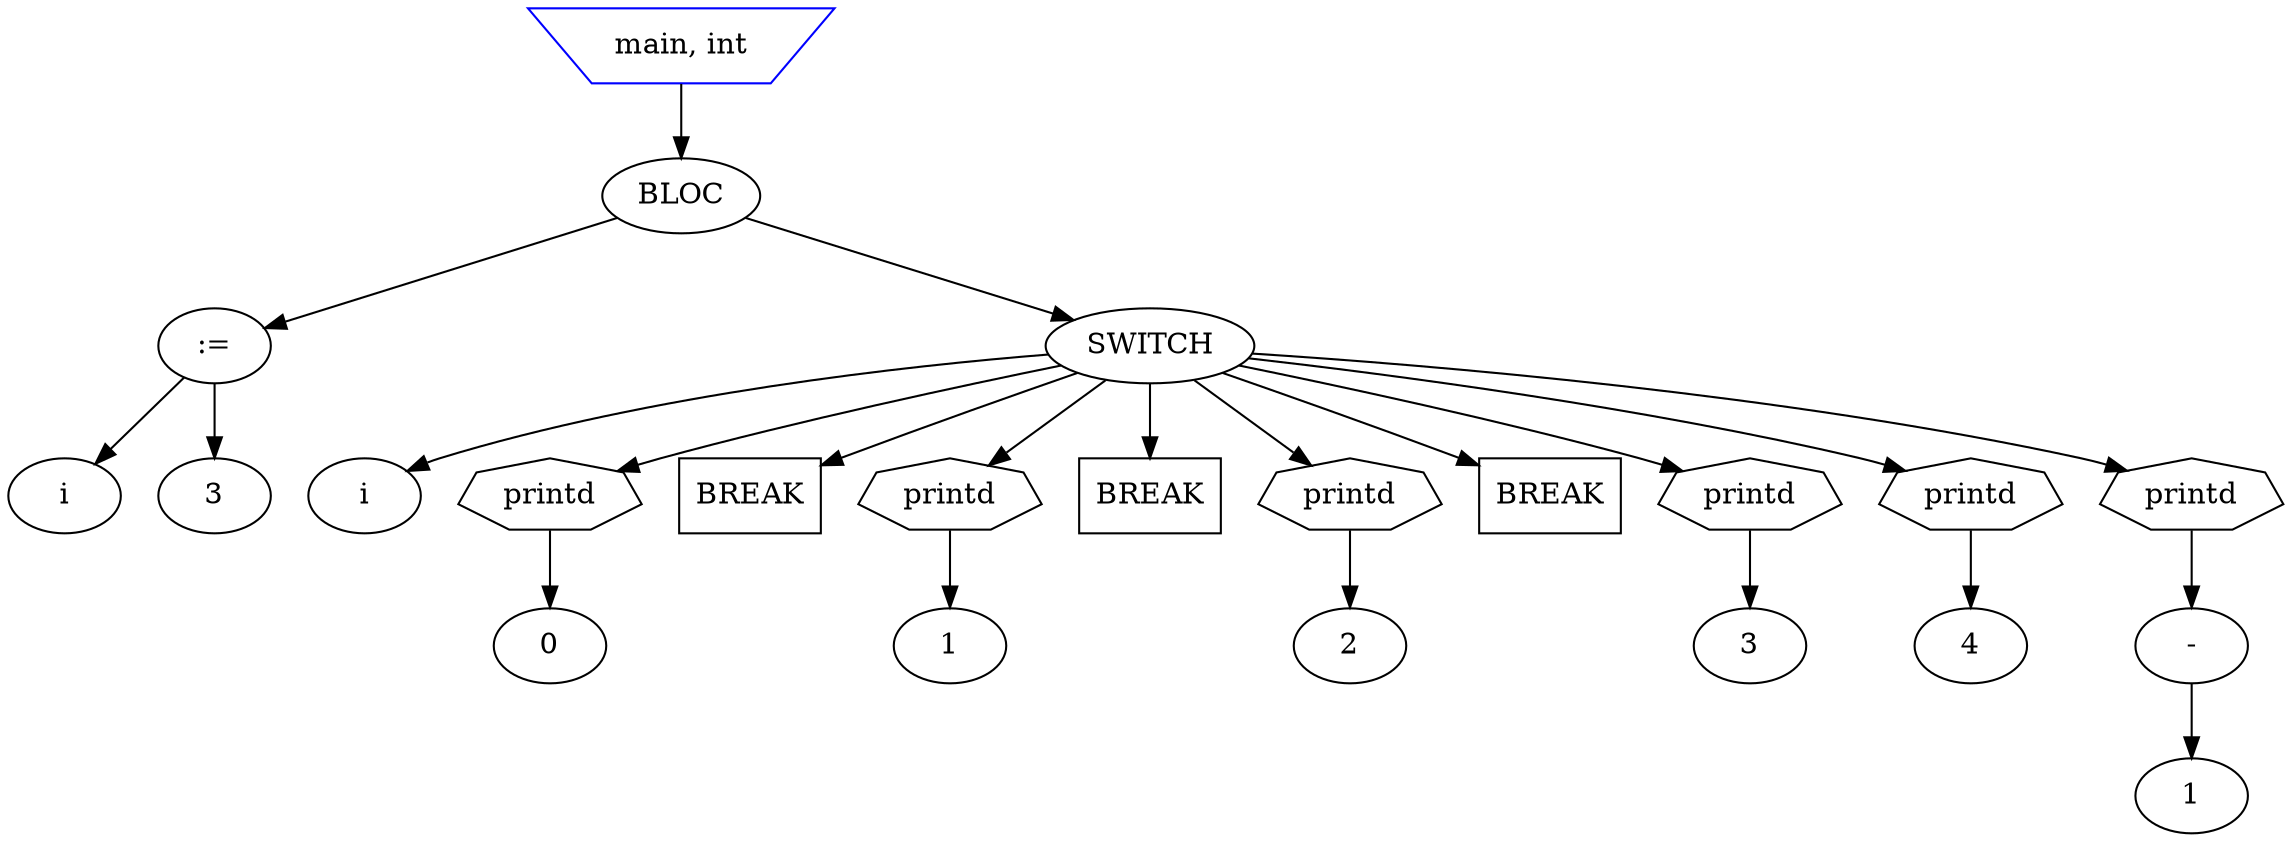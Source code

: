 digraph program {
	node_22 [label="main, int" shape="invtrapezium" color=blue]
	node_23 [label="BLOC" shape="ellipse" color=black]
	node_2 [label=":=" shape="ellipse" color=black]
	node_0 [label="i" shape="ellipse" color=black]
	node_2 -> node_0
	node_1 [label="3" shape="ellipse" color=black]
	node_2 -> node_1
	node_23 -> node_2
	node_21 [label="SWITCH" shape="ellipse" color=black]
	node_3 [label="i" shape="ellipse" color=black]
	node_21 -> node_3
	node_5 [label="printd" shape="septagon" color=black]
	node_4 [label="0" shape="ellipse" color=black]
	node_5 -> node_4
	node_21 -> node_5
	node_6 [label="BREAK" shape="box" color=black]
	node_21 -> node_6
	node_8 [label="printd" shape="septagon" color=black]
	node_7 [label="1" shape="ellipse" color=black]
	node_8 -> node_7
	node_21 -> node_8
	node_9 [label="BREAK" shape="box" color=black]
	node_21 -> node_9
	node_11 [label="printd" shape="septagon" color=black]
	node_10 [label="2" shape="ellipse" color=black]
	node_11 -> node_10
	node_21 -> node_11
	node_12 [label="BREAK" shape="box" color=black]
	node_21 -> node_12
	node_14 [label="printd" shape="septagon" color=black]
	node_13 [label="3" shape="ellipse" color=black]
	node_14 -> node_13
	node_21 -> node_14
	node_16 [label="printd" shape="septagon" color=black]
	node_15 [label="4" shape="ellipse" color=black]
	node_16 -> node_15
	node_21 -> node_16
	node_19 [label="printd" shape="septagon" color=black]
	node_18 [label="-" shape="ellipse" color=black]
	node_17 [label="1" shape="ellipse" color=black]
	node_18 -> node_17
	node_19 -> node_18
	node_21 -> node_19
	node_23 -> node_21
	node_22 -> node_23
}